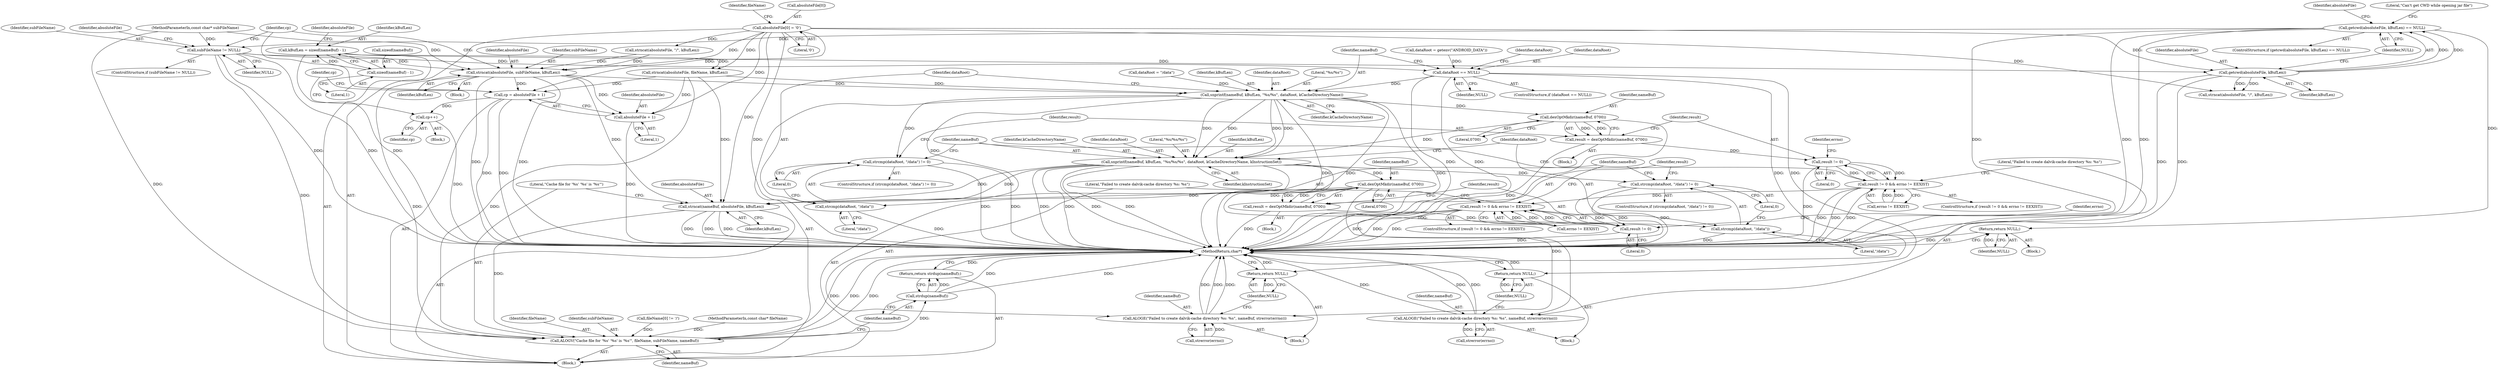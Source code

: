 digraph "0_Android_338aeaf28e9981c15d0673b18487dba61eb5447c@API" {
"1000134" [label="(Call,getcwd(absoluteFile, kBufLen) == NULL)"];
"1000135" [label="(Call,getcwd(absoluteFile, kBufLen))"];
"1000121" [label="(Call,absoluteFile[0] = '\0')"];
"1000113" [label="(Call,kBufLen = sizeof(nameBuf) - 1)"];
"1000115" [label="(Call,sizeof(nameBuf) - 1)"];
"1000142" [label="(Return,return NULL;)"];
"1000153" [label="(Call,subFileName != NULL)"];
"1000161" [label="(Call,strncat(absoluteFile, subFileName, kBufLen))"];
"1000165" [label="(Call,cp = absoluteFile + 1)"];
"1000186" [label="(Call,cp++)"];
"1000167" [label="(Call,absoluteFile + 1)"];
"1000199" [label="(Call,snprintf(nameBuf, kBufLen, \"%s/%s\", dataRoot, kCacheDirectoryName))"];
"1000206" [label="(Call,strcmp(dataRoot, \"/data\") != 0)"];
"1000207" [label="(Call,strcmp(dataRoot, \"/data\"))"];
"1000215" [label="(Call,dexOptMkdir(nameBuf, 0700))"];
"1000213" [label="(Call,result = dexOptMkdir(nameBuf, 0700))"];
"1000220" [label="(Call,result != 0)"];
"1000219" [label="(Call,result != 0 && errno != EEXIST)"];
"1000255" [label="(Call,result != 0 && errno != EEXIST)"];
"1000227" [label="(Call,ALOGE(\"Failed to create dalvik-cache directory %s: %s\", nameBuf, strerror(errno)))"];
"1000234" [label="(Call,snprintf(nameBuf, kBufLen, \"%s/%s/%s\", dataRoot, kCacheDirectoryName, kInstructionSet))"];
"1000242" [label="(Call,strcmp(dataRoot, \"/data\") != 0)"];
"1000243" [label="(Call,strcmp(dataRoot, \"/data\"))"];
"1000251" [label="(Call,dexOptMkdir(nameBuf, 0700))"];
"1000249" [label="(Call,result = dexOptMkdir(nameBuf, 0700))"];
"1000256" [label="(Call,result != 0)"];
"1000263" [label="(Call,ALOGE(\"Failed to create dalvik-cache directory %s: %s\", nameBuf, strerror(errno)))"];
"1000270" [label="(Call,strncat(nameBuf, absoluteFile, kBufLen))"];
"1000274" [label="(Call,ALOGV(\"Cache file for '%s' '%s' is '%s'\", fileName, subFileName, nameBuf))"];
"1000280" [label="(Call,strdup(nameBuf))"];
"1000279" [label="(Return,return strdup(nameBuf);)"];
"1000193" [label="(Call,dataRoot == NULL)"];
"1000232" [label="(Return,return NULL;)"];
"1000268" [label="(Return,return NULL;)"];
"1000129" [label="(Identifier,fileName)"];
"1000116" [label="(Call,sizeof(nameBuf))"];
"1000233" [label="(Identifier,NULL)"];
"1000276" [label="(Identifier,fileName)"];
"1000118" [label="(Literal,1)"];
"1000249" [label="(Call,result = dexOptMkdir(nameBuf, 0700))"];
"1000199" [label="(Call,snprintf(nameBuf, kBufLen, \"%s/%s\", dataRoot, kCacheDirectoryName))"];
"1000186" [label="(Call,cp++)"];
"1000221" [label="(Identifier,result)"];
"1000209" [label="(Literal,\"/data\")"];
"1000168" [label="(Identifier,absoluteFile)"];
"1000204" [label="(Identifier,kCacheDirectoryName)"];
"1000154" [label="(Identifier,subFileName)"];
"1000195" [label="(Identifier,NULL)"];
"1000173" [label="(Identifier,cp)"];
"1000134" [label="(Call,getcwd(absoluteFile, kBufLen) == NULL)"];
"1000135" [label="(Call,getcwd(absoluteFile, kBufLen))"];
"1000205" [label="(ControlStructure,if (strcmp(dataRoot, \"/data\") != 0))"];
"1000269" [label="(Identifier,NULL)"];
"1000241" [label="(ControlStructure,if (strcmp(dataRoot, \"/data\") != 0))"];
"1000280" [label="(Call,strdup(nameBuf))"];
"1000164" [label="(Identifier,kBufLen)"];
"1000216" [label="(Identifier,nameBuf)"];
"1000175" [label="(Block,)"];
"1000243" [label="(Call,strcmp(dataRoot, \"/data\"))"];
"1000272" [label="(Identifier,absoluteFile)"];
"1000242" [label="(Call,strcmp(dataRoot, \"/data\") != 0)"];
"1000142" [label="(Return,return NULL;)"];
"1000219" [label="(Call,result != 0 && errno != EEXIST)"];
"1000133" [label="(ControlStructure,if (getcwd(absoluteFile, kBufLen) == NULL))"];
"1000236" [label="(Identifier,kBufLen)"];
"1000259" [label="(Call,errno != EEXIST)"];
"1000123" [label="(Identifier,absoluteFile)"];
"1000214" [label="(Identifier,result)"];
"1000230" [label="(Call,strerror(errno))"];
"1000273" [label="(Identifier,kBufLen)"];
"1000148" [label="(Call,strncat(absoluteFile, fileName, kBufLen))"];
"1000139" [label="(Block,)"];
"1000143" [label="(Identifier,NULL)"];
"1000274" [label="(Call,ALOGV(\"Cache file for '%s' '%s' is '%s'\", fileName, subFileName, nameBuf))"];
"1000169" [label="(Literal,1)"];
"1000206" [label="(Call,strcmp(dataRoot, \"/data\") != 0)"];
"1000281" [label="(Identifier,nameBuf)"];
"1000136" [label="(Identifier,absoluteFile)"];
"1000200" [label="(Identifier,nameBuf)"];
"1000279" [label="(Return,return strdup(nameBuf);)"];
"1000255" [label="(Call,result != 0 && errno != EEXIST)"];
"1000115" [label="(Call,sizeof(nameBuf) - 1)"];
"1000161" [label="(Call,strncat(absoluteFile, subFileName, kBufLen))"];
"1000229" [label="(Identifier,nameBuf)"];
"1000138" [label="(Identifier,NULL)"];
"1000167" [label="(Call,absoluteFile + 1)"];
"1000196" [label="(Call,dataRoot = \"/data\")"];
"1000201" [label="(Identifier,kBufLen)"];
"1000211" [label="(Block,)"];
"1000213" [label="(Call,result = dexOptMkdir(nameBuf, 0700))"];
"1000250" [label="(Identifier,result)"];
"1000253" [label="(Literal,0700)"];
"1000218" [label="(ControlStructure,if (result != 0 && errno != EEXIST))"];
"1000264" [label="(Literal,\"Failed to create dalvik-cache directory %s: %s\")"];
"1000208" [label="(Identifier,dataRoot)"];
"1000282" [label="(MethodReturn,char*)"];
"1000227" [label="(Call,ALOGE(\"Failed to create dalvik-cache directory %s: %s\", nameBuf, strerror(errno)))"];
"1000210" [label="(Literal,0)"];
"1000158" [label="(Identifier,absoluteFile)"];
"1000245" [label="(Literal,\"/data\")"];
"1000145" [label="(Identifier,absoluteFile)"];
"1000226" [label="(Block,)"];
"1000265" [label="(Identifier,nameBuf)"];
"1000234" [label="(Call,snprintf(nameBuf, kBufLen, \"%s/%s/%s\", dataRoot, kCacheDirectoryName, kInstructionSet))"];
"1000162" [label="(Identifier,absoluteFile)"];
"1000277" [label="(Identifier,subFileName)"];
"1000263" [label="(Call,ALOGE(\"Failed to create dalvik-cache directory %s: %s\", nameBuf, strerror(errno)))"];
"1000271" [label="(Identifier,nameBuf)"];
"1000127" [label="(Call,fileName[0] != '/')"];
"1000262" [label="(Block,)"];
"1000220" [label="(Call,result != 0)"];
"1000224" [label="(Identifier,errno)"];
"1000109" [label="(Block,)"];
"1000188" [label="(Call,dataRoot = getenv(\"ANDROID_DATA\"))"];
"1000270" [label="(Call,strncat(nameBuf, absoluteFile, kBufLen))"];
"1000228" [label="(Literal,\"Failed to create dalvik-cache directory %s: %s\")"];
"1000235" [label="(Identifier,nameBuf)"];
"1000239" [label="(Identifier,kCacheDirectoryName)"];
"1000121" [label="(Call,absoluteFile[0] = '\0')"];
"1000203" [label="(Identifier,dataRoot)"];
"1000137" [label="(Identifier,kBufLen)"];
"1000257" [label="(Identifier,result)"];
"1000223" [label="(Call,errno != EEXIST)"];
"1000202" [label="(Literal,\"%s/%s\")"];
"1000125" [label="(Literal,'\0')"];
"1000207" [label="(Call,strcmp(dataRoot, \"/data\"))"];
"1000157" [label="(Call,strncat(absoluteFile, \"/\", kBufLen))"];
"1000275" [label="(Literal,\"Cache file for '%s' '%s' is '%s'\")"];
"1000187" [label="(Identifier,cp)"];
"1000260" [label="(Identifier,errno)"];
"1000251" [label="(Call,dexOptMkdir(nameBuf, 0700))"];
"1000240" [label="(Identifier,kInstructionSet)"];
"1000268" [label="(Return,return NULL;)"];
"1000256" [label="(Call,result != 0)"];
"1000254" [label="(ControlStructure,if (result != 0 && errno != EEXIST))"];
"1000155" [label="(Identifier,NULL)"];
"1000166" [label="(Identifier,cp)"];
"1000163" [label="(Identifier,subFileName)"];
"1000258" [label="(Literal,0)"];
"1000217" [label="(Literal,0700)"];
"1000197" [label="(Identifier,dataRoot)"];
"1000278" [label="(Identifier,nameBuf)"];
"1000153" [label="(Call,subFileName != NULL)"];
"1000194" [label="(Identifier,dataRoot)"];
"1000152" [label="(ControlStructure,if (subFileName != NULL))"];
"1000252" [label="(Identifier,nameBuf)"];
"1000141" [label="(Literal,\"Can't get CWD while opening jar file\")"];
"1000193" [label="(Call,dataRoot == NULL)"];
"1000113" [label="(Call,kBufLen = sizeof(nameBuf) - 1)"];
"1000108" [label="(MethodParameterIn,const char* subFileName)"];
"1000246" [label="(Literal,0)"];
"1000156" [label="(Block,)"];
"1000122" [label="(Call,absoluteFile[0])"];
"1000114" [label="(Identifier,kBufLen)"];
"1000244" [label="(Identifier,dataRoot)"];
"1000222" [label="(Literal,0)"];
"1000247" [label="(Block,)"];
"1000238" [label="(Identifier,dataRoot)"];
"1000107" [label="(MethodParameterIn,const char* fileName)"];
"1000192" [label="(ControlStructure,if (dataRoot == NULL))"];
"1000232" [label="(Return,return NULL;)"];
"1000237" [label="(Literal,\"%s/%s/%s\")"];
"1000144" [label="(Call,strncat(absoluteFile, \"/\", kBufLen))"];
"1000165" [label="(Call,cp = absoluteFile + 1)"];
"1000266" [label="(Call,strerror(errno))"];
"1000215" [label="(Call,dexOptMkdir(nameBuf, 0700))"];
"1000134" -> "1000133"  [label="AST: "];
"1000134" -> "1000138"  [label="CFG: "];
"1000135" -> "1000134"  [label="AST: "];
"1000138" -> "1000134"  [label="AST: "];
"1000141" -> "1000134"  [label="CFG: "];
"1000145" -> "1000134"  [label="CFG: "];
"1000134" -> "1000282"  [label="DDG: "];
"1000134" -> "1000282"  [label="DDG: "];
"1000134" -> "1000282"  [label="DDG: "];
"1000135" -> "1000134"  [label="DDG: "];
"1000135" -> "1000134"  [label="DDG: "];
"1000134" -> "1000142"  [label="DDG: "];
"1000134" -> "1000153"  [label="DDG: "];
"1000135" -> "1000137"  [label="CFG: "];
"1000136" -> "1000135"  [label="AST: "];
"1000137" -> "1000135"  [label="AST: "];
"1000138" -> "1000135"  [label="CFG: "];
"1000135" -> "1000282"  [label="DDG: "];
"1000135" -> "1000282"  [label="DDG: "];
"1000121" -> "1000135"  [label="DDG: "];
"1000113" -> "1000135"  [label="DDG: "];
"1000135" -> "1000144"  [label="DDG: "];
"1000135" -> "1000144"  [label="DDG: "];
"1000121" -> "1000109"  [label="AST: "];
"1000121" -> "1000125"  [label="CFG: "];
"1000122" -> "1000121"  [label="AST: "];
"1000125" -> "1000121"  [label="AST: "];
"1000129" -> "1000121"  [label="CFG: "];
"1000121" -> "1000282"  [label="DDG: "];
"1000121" -> "1000144"  [label="DDG: "];
"1000121" -> "1000148"  [label="DDG: "];
"1000121" -> "1000157"  [label="DDG: "];
"1000121" -> "1000161"  [label="DDG: "];
"1000121" -> "1000165"  [label="DDG: "];
"1000121" -> "1000167"  [label="DDG: "];
"1000121" -> "1000270"  [label="DDG: "];
"1000113" -> "1000109"  [label="AST: "];
"1000113" -> "1000115"  [label="CFG: "];
"1000114" -> "1000113"  [label="AST: "];
"1000115" -> "1000113"  [label="AST: "];
"1000123" -> "1000113"  [label="CFG: "];
"1000113" -> "1000282"  [label="DDG: "];
"1000115" -> "1000113"  [label="DDG: "];
"1000113" -> "1000148"  [label="DDG: "];
"1000115" -> "1000118"  [label="CFG: "];
"1000116" -> "1000115"  [label="AST: "];
"1000118" -> "1000115"  [label="AST: "];
"1000142" -> "1000139"  [label="AST: "];
"1000142" -> "1000143"  [label="CFG: "];
"1000143" -> "1000142"  [label="AST: "];
"1000282" -> "1000142"  [label="CFG: "];
"1000142" -> "1000282"  [label="DDG: "];
"1000143" -> "1000142"  [label="DDG: "];
"1000153" -> "1000152"  [label="AST: "];
"1000153" -> "1000155"  [label="CFG: "];
"1000154" -> "1000153"  [label="AST: "];
"1000155" -> "1000153"  [label="AST: "];
"1000158" -> "1000153"  [label="CFG: "];
"1000166" -> "1000153"  [label="CFG: "];
"1000153" -> "1000282"  [label="DDG: "];
"1000153" -> "1000282"  [label="DDG: "];
"1000108" -> "1000153"  [label="DDG: "];
"1000153" -> "1000161"  [label="DDG: "];
"1000153" -> "1000193"  [label="DDG: "];
"1000153" -> "1000274"  [label="DDG: "];
"1000161" -> "1000156"  [label="AST: "];
"1000161" -> "1000164"  [label="CFG: "];
"1000162" -> "1000161"  [label="AST: "];
"1000163" -> "1000161"  [label="AST: "];
"1000164" -> "1000161"  [label="AST: "];
"1000166" -> "1000161"  [label="CFG: "];
"1000161" -> "1000282"  [label="DDG: "];
"1000161" -> "1000282"  [label="DDG: "];
"1000157" -> "1000161"  [label="DDG: "];
"1000157" -> "1000161"  [label="DDG: "];
"1000108" -> "1000161"  [label="DDG: "];
"1000161" -> "1000165"  [label="DDG: "];
"1000161" -> "1000167"  [label="DDG: "];
"1000161" -> "1000199"  [label="DDG: "];
"1000161" -> "1000270"  [label="DDG: "];
"1000161" -> "1000274"  [label="DDG: "];
"1000165" -> "1000109"  [label="AST: "];
"1000165" -> "1000167"  [label="CFG: "];
"1000166" -> "1000165"  [label="AST: "];
"1000167" -> "1000165"  [label="AST: "];
"1000173" -> "1000165"  [label="CFG: "];
"1000165" -> "1000282"  [label="DDG: "];
"1000165" -> "1000282"  [label="DDG: "];
"1000148" -> "1000165"  [label="DDG: "];
"1000165" -> "1000186"  [label="DDG: "];
"1000186" -> "1000175"  [label="AST: "];
"1000186" -> "1000187"  [label="CFG: "];
"1000187" -> "1000186"  [label="AST: "];
"1000173" -> "1000186"  [label="CFG: "];
"1000186" -> "1000282"  [label="DDG: "];
"1000167" -> "1000169"  [label="CFG: "];
"1000168" -> "1000167"  [label="AST: "];
"1000169" -> "1000167"  [label="AST: "];
"1000167" -> "1000282"  [label="DDG: "];
"1000148" -> "1000167"  [label="DDG: "];
"1000199" -> "1000109"  [label="AST: "];
"1000199" -> "1000204"  [label="CFG: "];
"1000200" -> "1000199"  [label="AST: "];
"1000201" -> "1000199"  [label="AST: "];
"1000202" -> "1000199"  [label="AST: "];
"1000203" -> "1000199"  [label="AST: "];
"1000204" -> "1000199"  [label="AST: "];
"1000208" -> "1000199"  [label="CFG: "];
"1000199" -> "1000282"  [label="DDG: "];
"1000199" -> "1000282"  [label="DDG: "];
"1000199" -> "1000282"  [label="DDG: "];
"1000148" -> "1000199"  [label="DDG: "];
"1000193" -> "1000199"  [label="DDG: "];
"1000196" -> "1000199"  [label="DDG: "];
"1000199" -> "1000206"  [label="DDG: "];
"1000199" -> "1000207"  [label="DDG: "];
"1000199" -> "1000215"  [label="DDG: "];
"1000199" -> "1000234"  [label="DDG: "];
"1000199" -> "1000234"  [label="DDG: "];
"1000199" -> "1000234"  [label="DDG: "];
"1000199" -> "1000234"  [label="DDG: "];
"1000206" -> "1000205"  [label="AST: "];
"1000206" -> "1000210"  [label="CFG: "];
"1000207" -> "1000206"  [label="AST: "];
"1000210" -> "1000206"  [label="AST: "];
"1000214" -> "1000206"  [label="CFG: "];
"1000235" -> "1000206"  [label="CFG: "];
"1000206" -> "1000282"  [label="DDG: "];
"1000206" -> "1000282"  [label="DDG: "];
"1000207" -> "1000209"  [label="CFG: "];
"1000208" -> "1000207"  [label="AST: "];
"1000209" -> "1000207"  [label="AST: "];
"1000210" -> "1000207"  [label="CFG: "];
"1000207" -> "1000282"  [label="DDG: "];
"1000215" -> "1000213"  [label="AST: "];
"1000215" -> "1000217"  [label="CFG: "];
"1000216" -> "1000215"  [label="AST: "];
"1000217" -> "1000215"  [label="AST: "];
"1000213" -> "1000215"  [label="CFG: "];
"1000215" -> "1000213"  [label="DDG: "];
"1000215" -> "1000213"  [label="DDG: "];
"1000215" -> "1000227"  [label="DDG: "];
"1000215" -> "1000234"  [label="DDG: "];
"1000213" -> "1000211"  [label="AST: "];
"1000214" -> "1000213"  [label="AST: "];
"1000221" -> "1000213"  [label="CFG: "];
"1000213" -> "1000282"  [label="DDG: "];
"1000213" -> "1000220"  [label="DDG: "];
"1000220" -> "1000219"  [label="AST: "];
"1000220" -> "1000222"  [label="CFG: "];
"1000221" -> "1000220"  [label="AST: "];
"1000222" -> "1000220"  [label="AST: "];
"1000224" -> "1000220"  [label="CFG: "];
"1000219" -> "1000220"  [label="CFG: "];
"1000220" -> "1000282"  [label="DDG: "];
"1000220" -> "1000219"  [label="DDG: "];
"1000220" -> "1000219"  [label="DDG: "];
"1000219" -> "1000218"  [label="AST: "];
"1000219" -> "1000223"  [label="CFG: "];
"1000223" -> "1000219"  [label="AST: "];
"1000228" -> "1000219"  [label="CFG: "];
"1000235" -> "1000219"  [label="CFG: "];
"1000219" -> "1000282"  [label="DDG: "];
"1000219" -> "1000282"  [label="DDG: "];
"1000219" -> "1000282"  [label="DDG: "];
"1000223" -> "1000219"  [label="DDG: "];
"1000223" -> "1000219"  [label="DDG: "];
"1000219" -> "1000255"  [label="DDG: "];
"1000255" -> "1000254"  [label="AST: "];
"1000255" -> "1000256"  [label="CFG: "];
"1000255" -> "1000259"  [label="CFG: "];
"1000256" -> "1000255"  [label="AST: "];
"1000259" -> "1000255"  [label="AST: "];
"1000264" -> "1000255"  [label="CFG: "];
"1000271" -> "1000255"  [label="CFG: "];
"1000255" -> "1000282"  [label="DDG: "];
"1000255" -> "1000282"  [label="DDG: "];
"1000255" -> "1000282"  [label="DDG: "];
"1000256" -> "1000255"  [label="DDG: "];
"1000256" -> "1000255"  [label="DDG: "];
"1000259" -> "1000255"  [label="DDG: "];
"1000259" -> "1000255"  [label="DDG: "];
"1000227" -> "1000226"  [label="AST: "];
"1000227" -> "1000230"  [label="CFG: "];
"1000228" -> "1000227"  [label="AST: "];
"1000229" -> "1000227"  [label="AST: "];
"1000230" -> "1000227"  [label="AST: "];
"1000233" -> "1000227"  [label="CFG: "];
"1000227" -> "1000282"  [label="DDG: "];
"1000227" -> "1000282"  [label="DDG: "];
"1000227" -> "1000282"  [label="DDG: "];
"1000230" -> "1000227"  [label="DDG: "];
"1000234" -> "1000109"  [label="AST: "];
"1000234" -> "1000240"  [label="CFG: "];
"1000235" -> "1000234"  [label="AST: "];
"1000236" -> "1000234"  [label="AST: "];
"1000237" -> "1000234"  [label="AST: "];
"1000238" -> "1000234"  [label="AST: "];
"1000239" -> "1000234"  [label="AST: "];
"1000240" -> "1000234"  [label="AST: "];
"1000244" -> "1000234"  [label="CFG: "];
"1000234" -> "1000282"  [label="DDG: "];
"1000234" -> "1000282"  [label="DDG: "];
"1000234" -> "1000282"  [label="DDG: "];
"1000234" -> "1000282"  [label="DDG: "];
"1000234" -> "1000242"  [label="DDG: "];
"1000234" -> "1000243"  [label="DDG: "];
"1000234" -> "1000251"  [label="DDG: "];
"1000234" -> "1000270"  [label="DDG: "];
"1000234" -> "1000270"  [label="DDG: "];
"1000242" -> "1000241"  [label="AST: "];
"1000242" -> "1000246"  [label="CFG: "];
"1000243" -> "1000242"  [label="AST: "];
"1000246" -> "1000242"  [label="AST: "];
"1000250" -> "1000242"  [label="CFG: "];
"1000271" -> "1000242"  [label="CFG: "];
"1000242" -> "1000282"  [label="DDG: "];
"1000242" -> "1000282"  [label="DDG: "];
"1000243" -> "1000245"  [label="CFG: "];
"1000244" -> "1000243"  [label="AST: "];
"1000245" -> "1000243"  [label="AST: "];
"1000246" -> "1000243"  [label="CFG: "];
"1000243" -> "1000282"  [label="DDG: "];
"1000251" -> "1000249"  [label="AST: "];
"1000251" -> "1000253"  [label="CFG: "];
"1000252" -> "1000251"  [label="AST: "];
"1000253" -> "1000251"  [label="AST: "];
"1000249" -> "1000251"  [label="CFG: "];
"1000251" -> "1000249"  [label="DDG: "];
"1000251" -> "1000249"  [label="DDG: "];
"1000251" -> "1000263"  [label="DDG: "];
"1000251" -> "1000270"  [label="DDG: "];
"1000249" -> "1000247"  [label="AST: "];
"1000250" -> "1000249"  [label="AST: "];
"1000257" -> "1000249"  [label="CFG: "];
"1000249" -> "1000282"  [label="DDG: "];
"1000249" -> "1000256"  [label="DDG: "];
"1000256" -> "1000258"  [label="CFG: "];
"1000257" -> "1000256"  [label="AST: "];
"1000258" -> "1000256"  [label="AST: "];
"1000260" -> "1000256"  [label="CFG: "];
"1000256" -> "1000282"  [label="DDG: "];
"1000263" -> "1000262"  [label="AST: "];
"1000263" -> "1000266"  [label="CFG: "];
"1000264" -> "1000263"  [label="AST: "];
"1000265" -> "1000263"  [label="AST: "];
"1000266" -> "1000263"  [label="AST: "];
"1000269" -> "1000263"  [label="CFG: "];
"1000263" -> "1000282"  [label="DDG: "];
"1000263" -> "1000282"  [label="DDG: "];
"1000263" -> "1000282"  [label="DDG: "];
"1000266" -> "1000263"  [label="DDG: "];
"1000270" -> "1000109"  [label="AST: "];
"1000270" -> "1000273"  [label="CFG: "];
"1000271" -> "1000270"  [label="AST: "];
"1000272" -> "1000270"  [label="AST: "];
"1000273" -> "1000270"  [label="AST: "];
"1000275" -> "1000270"  [label="CFG: "];
"1000270" -> "1000282"  [label="DDG: "];
"1000270" -> "1000282"  [label="DDG: "];
"1000270" -> "1000282"  [label="DDG: "];
"1000148" -> "1000270"  [label="DDG: "];
"1000270" -> "1000274"  [label="DDG: "];
"1000274" -> "1000109"  [label="AST: "];
"1000274" -> "1000278"  [label="CFG: "];
"1000275" -> "1000274"  [label="AST: "];
"1000276" -> "1000274"  [label="AST: "];
"1000277" -> "1000274"  [label="AST: "];
"1000278" -> "1000274"  [label="AST: "];
"1000281" -> "1000274"  [label="CFG: "];
"1000274" -> "1000282"  [label="DDG: "];
"1000274" -> "1000282"  [label="DDG: "];
"1000274" -> "1000282"  [label="DDG: "];
"1000148" -> "1000274"  [label="DDG: "];
"1000127" -> "1000274"  [label="DDG: "];
"1000107" -> "1000274"  [label="DDG: "];
"1000108" -> "1000274"  [label="DDG: "];
"1000274" -> "1000280"  [label="DDG: "];
"1000280" -> "1000279"  [label="AST: "];
"1000280" -> "1000281"  [label="CFG: "];
"1000281" -> "1000280"  [label="AST: "];
"1000279" -> "1000280"  [label="CFG: "];
"1000280" -> "1000282"  [label="DDG: "];
"1000280" -> "1000282"  [label="DDG: "];
"1000280" -> "1000279"  [label="DDG: "];
"1000279" -> "1000109"  [label="AST: "];
"1000282" -> "1000279"  [label="CFG: "];
"1000279" -> "1000282"  [label="DDG: "];
"1000193" -> "1000192"  [label="AST: "];
"1000193" -> "1000195"  [label="CFG: "];
"1000194" -> "1000193"  [label="AST: "];
"1000195" -> "1000193"  [label="AST: "];
"1000197" -> "1000193"  [label="CFG: "];
"1000200" -> "1000193"  [label="CFG: "];
"1000193" -> "1000282"  [label="DDG: "];
"1000193" -> "1000282"  [label="DDG: "];
"1000188" -> "1000193"  [label="DDG: "];
"1000193" -> "1000232"  [label="DDG: "];
"1000193" -> "1000268"  [label="DDG: "];
"1000232" -> "1000226"  [label="AST: "];
"1000232" -> "1000233"  [label="CFG: "];
"1000233" -> "1000232"  [label="AST: "];
"1000282" -> "1000232"  [label="CFG: "];
"1000232" -> "1000282"  [label="DDG: "];
"1000233" -> "1000232"  [label="DDG: "];
"1000268" -> "1000262"  [label="AST: "];
"1000268" -> "1000269"  [label="CFG: "];
"1000269" -> "1000268"  [label="AST: "];
"1000282" -> "1000268"  [label="CFG: "];
"1000268" -> "1000282"  [label="DDG: "];
"1000269" -> "1000268"  [label="DDG: "];
}

